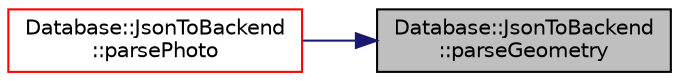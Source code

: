 digraph "Database::JsonToBackend::parseGeometry"
{
 // LATEX_PDF_SIZE
  edge [fontname="Helvetica",fontsize="10",labelfontname="Helvetica",labelfontsize="10"];
  node [fontname="Helvetica",fontsize="10",shape=record];
  rankdir="RL";
  Node1 [label="Database::JsonToBackend\l::parseGeometry",height=0.2,width=0.4,color="black", fillcolor="grey75", style="filled", fontcolor="black",tooltip=" "];
  Node1 -> Node2 [dir="back",color="midnightblue",fontsize="10",style="solid",fontname="Helvetica"];
  Node2 [label="Database::JsonToBackend\l::parsePhoto",height=0.2,width=0.4,color="red", fillcolor="white", style="filled",URL="$class_database_1_1_json_to_backend.html#a312265e80dffd02c61315a8f265e4067",tooltip=" "];
}
